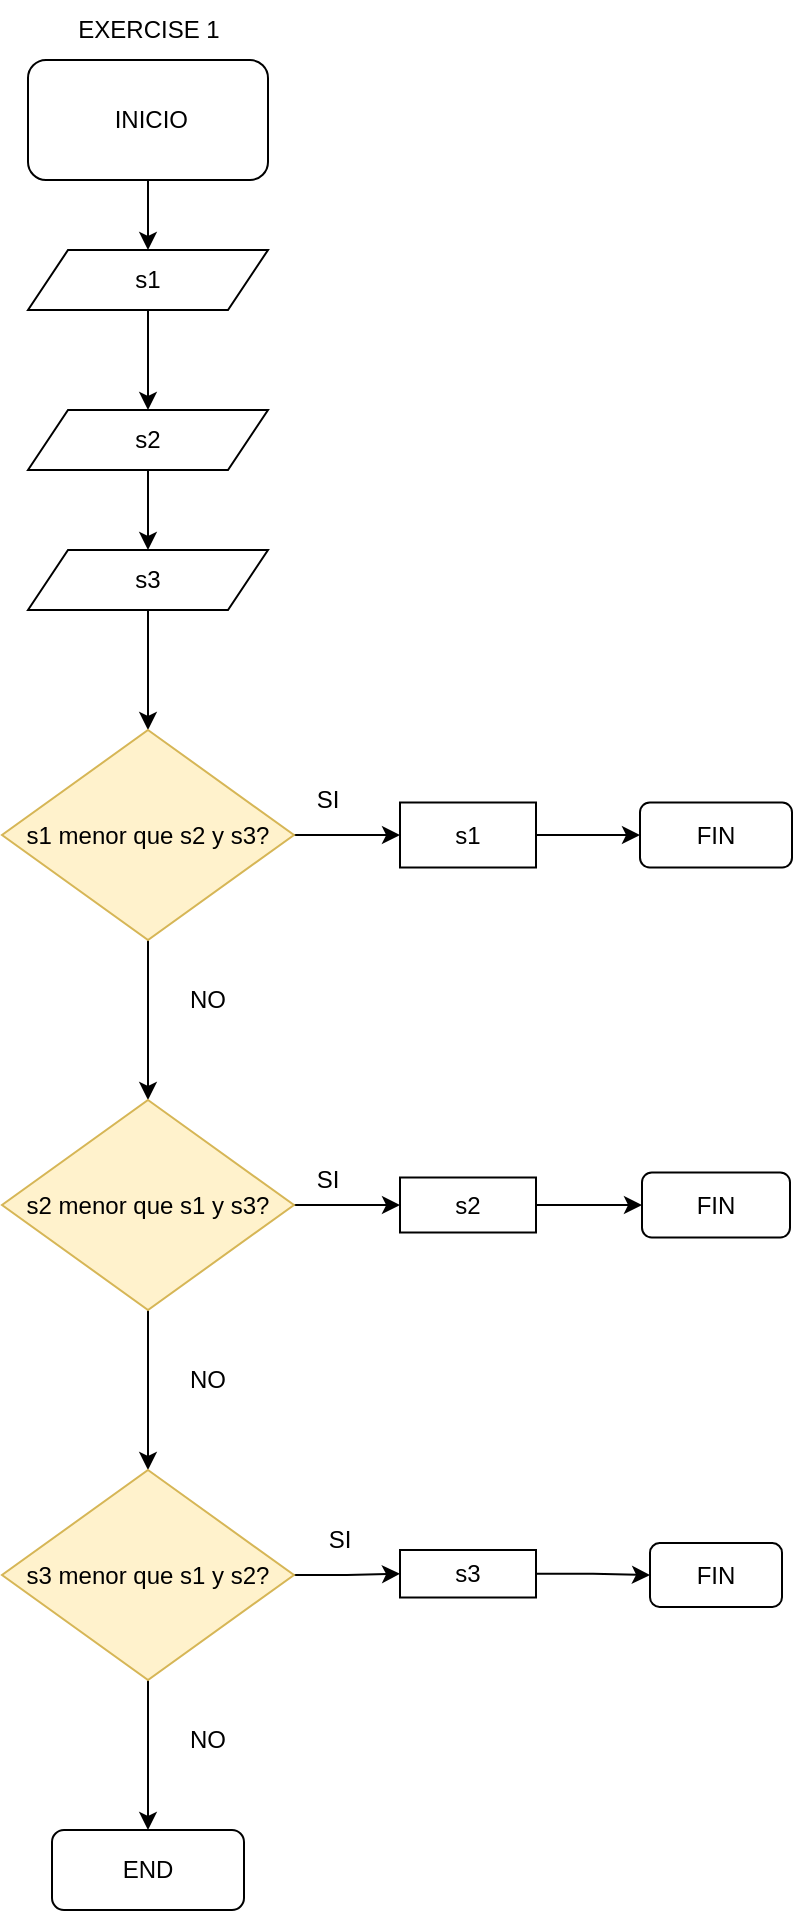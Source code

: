 <mxfile version="24.4.0" type="device">
  <diagram name="EXERCISE-1" id="7WXvErT6jwQCl5LBhXy7">
    <mxGraphModel dx="765" dy="416" grid="1" gridSize="10" guides="1" tooltips="1" connect="1" arrows="1" fold="1" page="1" pageScale="1" pageWidth="850" pageHeight="1100" math="0" shadow="0">
      <root>
        <mxCell id="0" />
        <mxCell id="1" parent="0" />
        <mxCell id="-hOMn0kYKFU-R9jvK8EN-5" value="" style="edgeStyle=orthogonalEdgeStyle;rounded=0;orthogonalLoop=1;jettySize=auto;html=1;" edge="1" parent="1" source="-hOMn0kYKFU-R9jvK8EN-6" target="-hOMn0kYKFU-R9jvK8EN-8">
          <mxGeometry relative="1" as="geometry" />
        </mxCell>
        <mxCell id="-hOMn0kYKFU-R9jvK8EN-6" value="&amp;nbsp;INICIO" style="rounded=1;whiteSpace=wrap;html=1;" vertex="1" parent="1">
          <mxGeometry x="354" y="35" width="120" height="60" as="geometry" />
        </mxCell>
        <mxCell id="-hOMn0kYKFU-R9jvK8EN-7" value="" style="edgeStyle=orthogonalEdgeStyle;rounded=0;orthogonalLoop=1;jettySize=auto;html=1;" edge="1" parent="1" source="-hOMn0kYKFU-R9jvK8EN-8" target="-hOMn0kYKFU-R9jvK8EN-10">
          <mxGeometry relative="1" as="geometry" />
        </mxCell>
        <mxCell id="-hOMn0kYKFU-R9jvK8EN-8" value="s1" style="shape=parallelogram;perimeter=parallelogramPerimeter;whiteSpace=wrap;html=1;fixedSize=1;" vertex="1" parent="1">
          <mxGeometry x="354" y="130" width="120" height="30" as="geometry" />
        </mxCell>
        <mxCell id="-hOMn0kYKFU-R9jvK8EN-9" value="" style="edgeStyle=orthogonalEdgeStyle;rounded=0;orthogonalLoop=1;jettySize=auto;html=1;" edge="1" parent="1" source="-hOMn0kYKFU-R9jvK8EN-10" target="-hOMn0kYKFU-R9jvK8EN-12">
          <mxGeometry relative="1" as="geometry" />
        </mxCell>
        <mxCell id="-hOMn0kYKFU-R9jvK8EN-10" value="s2" style="shape=parallelogram;perimeter=parallelogramPerimeter;whiteSpace=wrap;html=1;fixedSize=1;" vertex="1" parent="1">
          <mxGeometry x="354" y="210" width="120" height="30" as="geometry" />
        </mxCell>
        <mxCell id="-hOMn0kYKFU-R9jvK8EN-11" value="" style="edgeStyle=orthogonalEdgeStyle;rounded=0;orthogonalLoop=1;jettySize=auto;html=1;" edge="1" parent="1" source="-hOMn0kYKFU-R9jvK8EN-12" target="-hOMn0kYKFU-R9jvK8EN-15">
          <mxGeometry relative="1" as="geometry" />
        </mxCell>
        <mxCell id="-hOMn0kYKFU-R9jvK8EN-12" value="s3" style="shape=parallelogram;perimeter=parallelogramPerimeter;whiteSpace=wrap;html=1;fixedSize=1;" vertex="1" parent="1">
          <mxGeometry x="354" y="280" width="120" height="30" as="geometry" />
        </mxCell>
        <mxCell id="-hOMn0kYKFU-R9jvK8EN-13" value="" style="edgeStyle=orthogonalEdgeStyle;rounded=0;orthogonalLoop=1;jettySize=auto;html=1;" edge="1" parent="1" source="-hOMn0kYKFU-R9jvK8EN-15" target="-hOMn0kYKFU-R9jvK8EN-17">
          <mxGeometry relative="1" as="geometry" />
        </mxCell>
        <mxCell id="-hOMn0kYKFU-R9jvK8EN-14" value="" style="edgeStyle=orthogonalEdgeStyle;rounded=0;orthogonalLoop=1;jettySize=auto;html=1;" edge="1" parent="1" source="-hOMn0kYKFU-R9jvK8EN-15" target="-hOMn0kYKFU-R9jvK8EN-20">
          <mxGeometry relative="1" as="geometry" />
        </mxCell>
        <mxCell id="-hOMn0kYKFU-R9jvK8EN-15" value="s1 menor que s2 y s3?" style="rhombus;whiteSpace=wrap;html=1;fillColor=#fff2cc;strokeColor=#d6b656;" vertex="1" parent="1">
          <mxGeometry x="341" y="370" width="146" height="105" as="geometry" />
        </mxCell>
        <mxCell id="-hOMn0kYKFU-R9jvK8EN-16" value="" style="edgeStyle=orthogonalEdgeStyle;rounded=0;orthogonalLoop=1;jettySize=auto;html=1;" edge="1" parent="1" source="-hOMn0kYKFU-R9jvK8EN-17" target="-hOMn0kYKFU-R9jvK8EN-29">
          <mxGeometry relative="1" as="geometry" />
        </mxCell>
        <mxCell id="-hOMn0kYKFU-R9jvK8EN-17" value="s1" style="whiteSpace=wrap;html=1;" vertex="1" parent="1">
          <mxGeometry x="540" y="406.25" width="68" height="32.5" as="geometry" />
        </mxCell>
        <mxCell id="-hOMn0kYKFU-R9jvK8EN-18" value="" style="edgeStyle=orthogonalEdgeStyle;rounded=0;orthogonalLoop=1;jettySize=auto;html=1;" edge="1" parent="1" source="-hOMn0kYKFU-R9jvK8EN-20" target="-hOMn0kYKFU-R9jvK8EN-22">
          <mxGeometry relative="1" as="geometry" />
        </mxCell>
        <mxCell id="-hOMn0kYKFU-R9jvK8EN-19" value="" style="edgeStyle=orthogonalEdgeStyle;rounded=0;orthogonalLoop=1;jettySize=auto;html=1;" edge="1" parent="1" source="-hOMn0kYKFU-R9jvK8EN-20" target="-hOMn0kYKFU-R9jvK8EN-25">
          <mxGeometry relative="1" as="geometry" />
        </mxCell>
        <mxCell id="-hOMn0kYKFU-R9jvK8EN-20" value="s2 menor que s1 y s3?" style="rhombus;whiteSpace=wrap;html=1;fillColor=#fff2cc;strokeColor=#d6b656;" vertex="1" parent="1">
          <mxGeometry x="341" y="555" width="146" height="105" as="geometry" />
        </mxCell>
        <mxCell id="-hOMn0kYKFU-R9jvK8EN-21" value="" style="edgeStyle=orthogonalEdgeStyle;rounded=0;orthogonalLoop=1;jettySize=auto;html=1;" edge="1" parent="1" source="-hOMn0kYKFU-R9jvK8EN-22" target="-hOMn0kYKFU-R9jvK8EN-30">
          <mxGeometry relative="1" as="geometry" />
        </mxCell>
        <mxCell id="-hOMn0kYKFU-R9jvK8EN-22" value="s2" style="whiteSpace=wrap;html=1;" vertex="1" parent="1">
          <mxGeometry x="540" y="593.75" width="68" height="27.5" as="geometry" />
        </mxCell>
        <mxCell id="-hOMn0kYKFU-R9jvK8EN-23" value="" style="edgeStyle=orthogonalEdgeStyle;rounded=0;orthogonalLoop=1;jettySize=auto;html=1;" edge="1" parent="1" source="-hOMn0kYKFU-R9jvK8EN-25" target="-hOMn0kYKFU-R9jvK8EN-27">
          <mxGeometry relative="1" as="geometry" />
        </mxCell>
        <mxCell id="-hOMn0kYKFU-R9jvK8EN-24" value="" style="edgeStyle=orthogonalEdgeStyle;rounded=0;orthogonalLoop=1;jettySize=auto;html=1;" edge="1" parent="1" source="-hOMn0kYKFU-R9jvK8EN-25" target="-hOMn0kYKFU-R9jvK8EN-28">
          <mxGeometry relative="1" as="geometry" />
        </mxCell>
        <mxCell id="-hOMn0kYKFU-R9jvK8EN-25" value="s3 menor que s1 y s2?" style="rhombus;whiteSpace=wrap;html=1;fillColor=#fff2cc;strokeColor=#d6b656;" vertex="1" parent="1">
          <mxGeometry x="341" y="740" width="146" height="105" as="geometry" />
        </mxCell>
        <mxCell id="-hOMn0kYKFU-R9jvK8EN-26" value="" style="edgeStyle=orthogonalEdgeStyle;rounded=0;orthogonalLoop=1;jettySize=auto;html=1;" edge="1" parent="1" source="-hOMn0kYKFU-R9jvK8EN-27" target="-hOMn0kYKFU-R9jvK8EN-31">
          <mxGeometry relative="1" as="geometry" />
        </mxCell>
        <mxCell id="-hOMn0kYKFU-R9jvK8EN-27" value="s3" style="whiteSpace=wrap;html=1;" vertex="1" parent="1">
          <mxGeometry x="540" y="780" width="68" height="23.75" as="geometry" />
        </mxCell>
        <mxCell id="-hOMn0kYKFU-R9jvK8EN-28" value="END" style="rounded=1;whiteSpace=wrap;html=1;" vertex="1" parent="1">
          <mxGeometry x="366" y="920" width="96" height="40" as="geometry" />
        </mxCell>
        <mxCell id="-hOMn0kYKFU-R9jvK8EN-29" value="FIN" style="rounded=1;whiteSpace=wrap;html=1;" vertex="1" parent="1">
          <mxGeometry x="660" y="406.25" width="76" height="32.5" as="geometry" />
        </mxCell>
        <mxCell id="-hOMn0kYKFU-R9jvK8EN-30" value="FIN" style="rounded=1;whiteSpace=wrap;html=1;" vertex="1" parent="1">
          <mxGeometry x="661" y="591.25" width="74" height="32.5" as="geometry" />
        </mxCell>
        <mxCell id="-hOMn0kYKFU-R9jvK8EN-31" value="FIN" style="rounded=1;whiteSpace=wrap;html=1;" vertex="1" parent="1">
          <mxGeometry x="665" y="776.56" width="66" height="31.88" as="geometry" />
        </mxCell>
        <mxCell id="-hOMn0kYKFU-R9jvK8EN-32" value="SI" style="text;strokeColor=none;align=center;fillColor=none;html=1;verticalAlign=middle;whiteSpace=wrap;rounded=0;" vertex="1" parent="1">
          <mxGeometry x="474" y="580" width="60" height="30" as="geometry" />
        </mxCell>
        <mxCell id="-hOMn0kYKFU-R9jvK8EN-33" value="SI" style="text;strokeColor=none;align=center;fillColor=none;html=1;verticalAlign=middle;whiteSpace=wrap;rounded=0;" vertex="1" parent="1">
          <mxGeometry x="474" y="390" width="60" height="30" as="geometry" />
        </mxCell>
        <mxCell id="-hOMn0kYKFU-R9jvK8EN-34" value="SI" style="text;strokeColor=none;align=center;fillColor=none;html=1;verticalAlign=middle;whiteSpace=wrap;rounded=0;" vertex="1" parent="1">
          <mxGeometry x="480" y="760" width="60" height="30" as="geometry" />
        </mxCell>
        <mxCell id="-hOMn0kYKFU-R9jvK8EN-35" value="NO" style="text;strokeColor=none;align=center;fillColor=none;html=1;verticalAlign=middle;whiteSpace=wrap;rounded=0;" vertex="1" parent="1">
          <mxGeometry x="414" y="860" width="60" height="30" as="geometry" />
        </mxCell>
        <mxCell id="-hOMn0kYKFU-R9jvK8EN-36" value="NO" style="text;strokeColor=none;align=center;fillColor=none;html=1;verticalAlign=middle;whiteSpace=wrap;rounded=0;" vertex="1" parent="1">
          <mxGeometry x="414" y="680" width="60" height="30" as="geometry" />
        </mxCell>
        <mxCell id="-hOMn0kYKFU-R9jvK8EN-37" value="NO" style="text;strokeColor=none;align=center;fillColor=none;html=1;verticalAlign=middle;whiteSpace=wrap;rounded=0;" vertex="1" parent="1">
          <mxGeometry x="414" y="490" width="60" height="30" as="geometry" />
        </mxCell>
        <mxCell id="-hOMn0kYKFU-R9jvK8EN-38" value="EXERCISE 1" style="text;html=1;align=center;verticalAlign=middle;resizable=0;points=[];autosize=1;strokeColor=none;fillColor=none;" vertex="1" parent="1">
          <mxGeometry x="369" y="5" width="90" height="30" as="geometry" />
        </mxCell>
      </root>
    </mxGraphModel>
  </diagram>
</mxfile>
